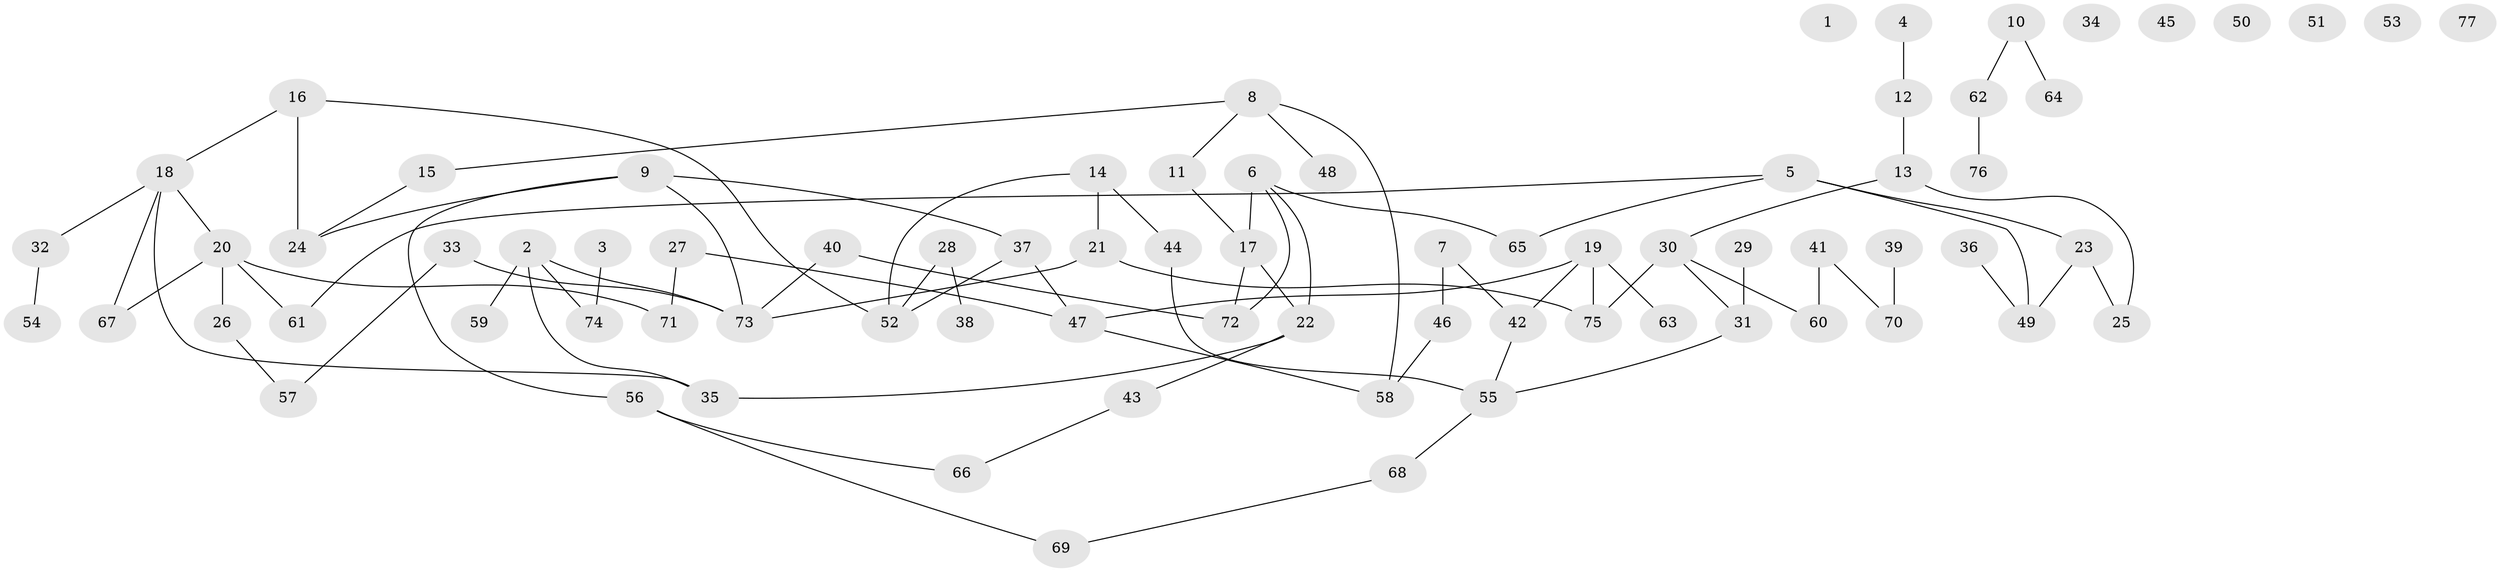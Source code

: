 // coarse degree distribution, {0: 0.14, 7: 0.02, 1: 0.24, 4: 0.18, 3: 0.14, 2: 0.2, 5: 0.08}
// Generated by graph-tools (version 1.1) at 2025/23/03/03/25 07:23:25]
// undirected, 77 vertices, 88 edges
graph export_dot {
graph [start="1"]
  node [color=gray90,style=filled];
  1;
  2;
  3;
  4;
  5;
  6;
  7;
  8;
  9;
  10;
  11;
  12;
  13;
  14;
  15;
  16;
  17;
  18;
  19;
  20;
  21;
  22;
  23;
  24;
  25;
  26;
  27;
  28;
  29;
  30;
  31;
  32;
  33;
  34;
  35;
  36;
  37;
  38;
  39;
  40;
  41;
  42;
  43;
  44;
  45;
  46;
  47;
  48;
  49;
  50;
  51;
  52;
  53;
  54;
  55;
  56;
  57;
  58;
  59;
  60;
  61;
  62;
  63;
  64;
  65;
  66;
  67;
  68;
  69;
  70;
  71;
  72;
  73;
  74;
  75;
  76;
  77;
  2 -- 35;
  2 -- 59;
  2 -- 73;
  2 -- 74;
  3 -- 74;
  4 -- 12;
  5 -- 23;
  5 -- 49;
  5 -- 61;
  5 -- 65;
  6 -- 17;
  6 -- 22;
  6 -- 65;
  6 -- 72;
  7 -- 42;
  7 -- 46;
  8 -- 11;
  8 -- 15;
  8 -- 48;
  8 -- 58;
  9 -- 24;
  9 -- 37;
  9 -- 56;
  9 -- 73;
  10 -- 62;
  10 -- 64;
  11 -- 17;
  12 -- 13;
  13 -- 25;
  13 -- 30;
  14 -- 21;
  14 -- 44;
  14 -- 52;
  15 -- 24;
  16 -- 18;
  16 -- 24;
  16 -- 52;
  17 -- 22;
  17 -- 72;
  18 -- 20;
  18 -- 32;
  18 -- 35;
  18 -- 67;
  19 -- 42;
  19 -- 47;
  19 -- 63;
  19 -- 75;
  20 -- 26;
  20 -- 61;
  20 -- 67;
  20 -- 71;
  21 -- 73;
  21 -- 75;
  22 -- 35;
  22 -- 43;
  23 -- 25;
  23 -- 49;
  26 -- 57;
  27 -- 47;
  27 -- 71;
  28 -- 38;
  28 -- 52;
  29 -- 31;
  30 -- 31;
  30 -- 60;
  30 -- 75;
  31 -- 55;
  32 -- 54;
  33 -- 57;
  33 -- 73;
  36 -- 49;
  37 -- 47;
  37 -- 52;
  39 -- 70;
  40 -- 72;
  40 -- 73;
  41 -- 60;
  41 -- 70;
  42 -- 55;
  43 -- 66;
  44 -- 55;
  46 -- 58;
  47 -- 58;
  55 -- 68;
  56 -- 66;
  56 -- 69;
  62 -- 76;
  68 -- 69;
}

